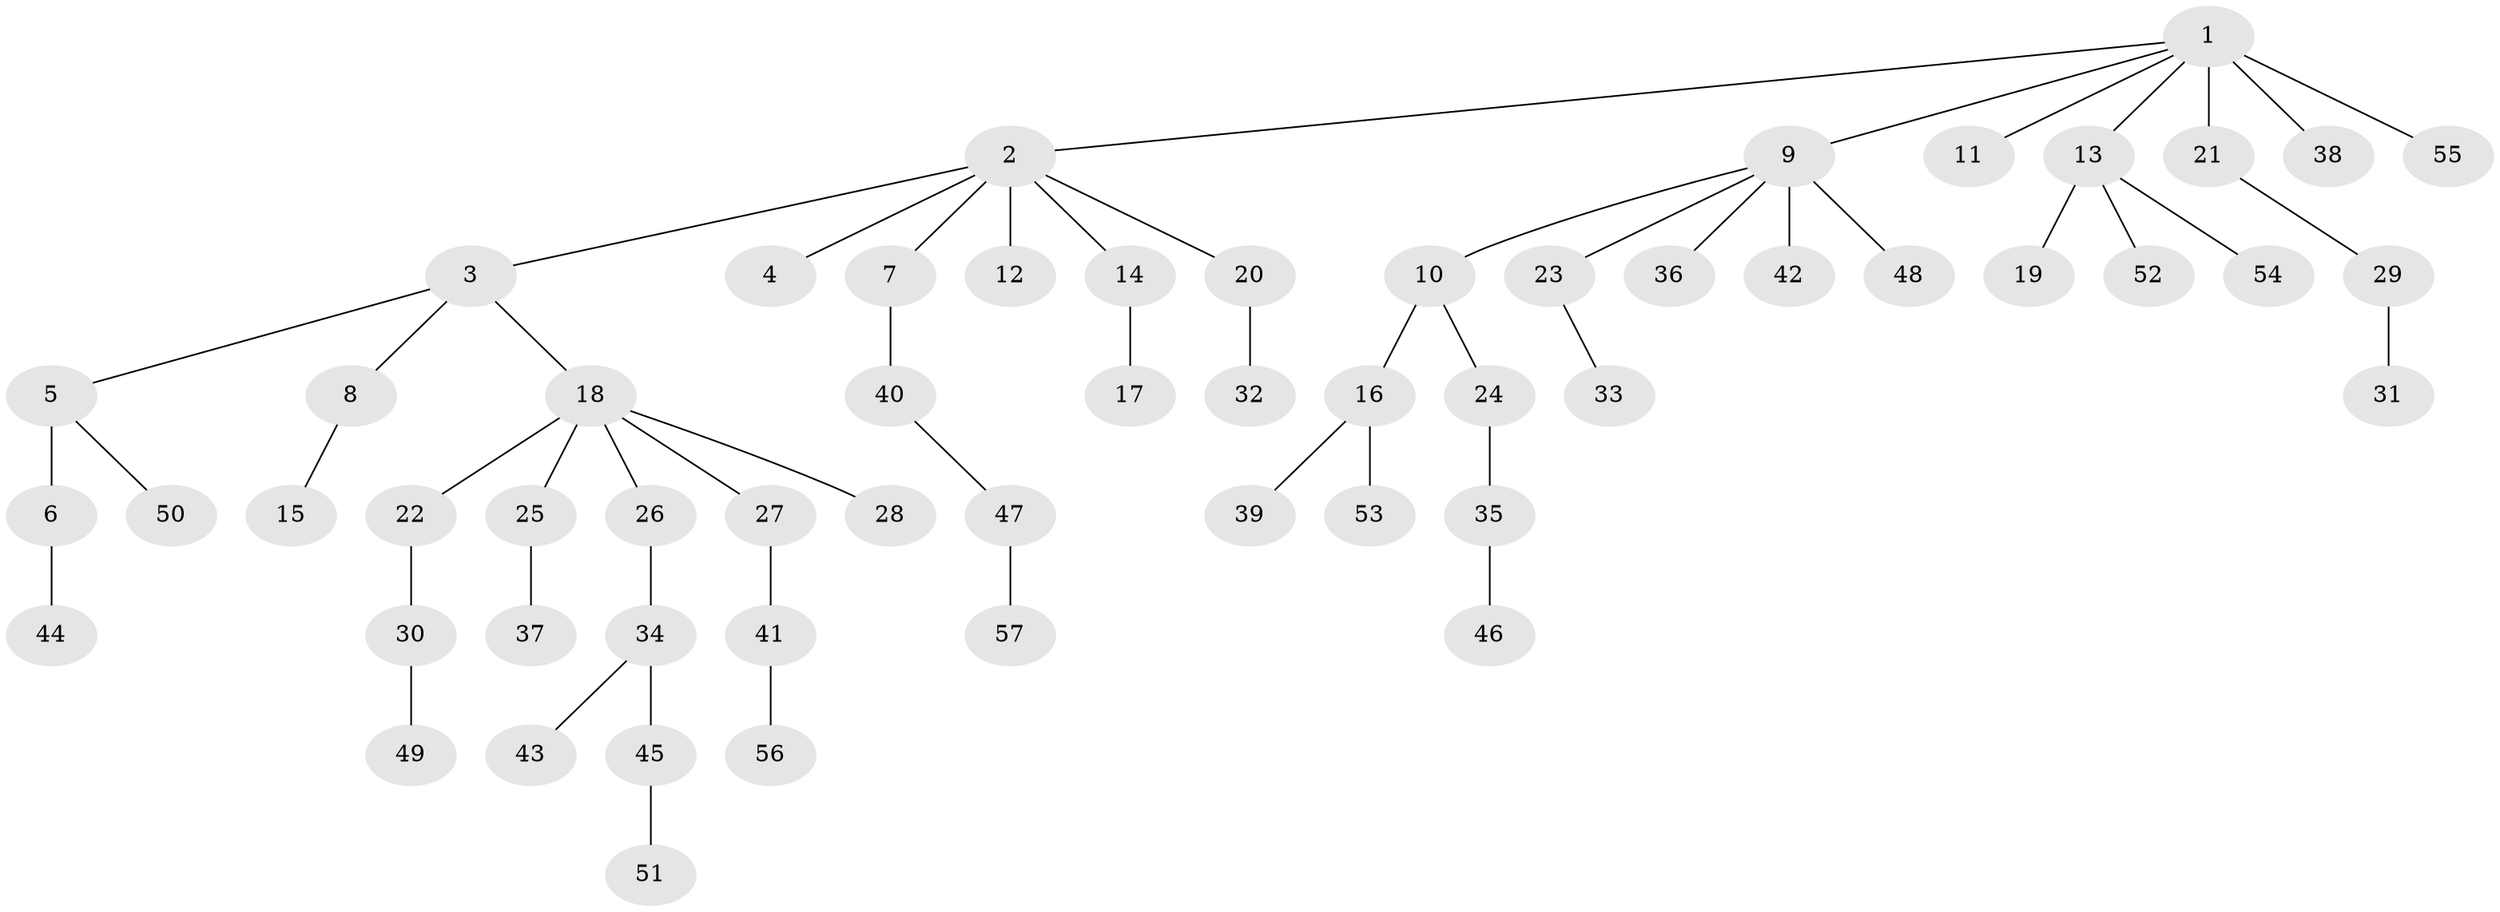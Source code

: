 // original degree distribution, {10: 0.009009009009009009, 8: 0.018018018018018018, 5: 0.018018018018018018, 2: 0.26126126126126126, 6: 0.009009009009009009, 4: 0.07207207207207207, 3: 0.06306306306306306, 7: 0.009009009009009009, 1: 0.5405405405405406}
// Generated by graph-tools (version 1.1) at 2025/36/03/09/25 02:36:48]
// undirected, 57 vertices, 56 edges
graph export_dot {
graph [start="1"]
  node [color=gray90,style=filled];
  1;
  2;
  3;
  4;
  5;
  6;
  7;
  8;
  9;
  10;
  11;
  12;
  13;
  14;
  15;
  16;
  17;
  18;
  19;
  20;
  21;
  22;
  23;
  24;
  25;
  26;
  27;
  28;
  29;
  30;
  31;
  32;
  33;
  34;
  35;
  36;
  37;
  38;
  39;
  40;
  41;
  42;
  43;
  44;
  45;
  46;
  47;
  48;
  49;
  50;
  51;
  52;
  53;
  54;
  55;
  56;
  57;
  1 -- 2 [weight=1.0];
  1 -- 9 [weight=1.0];
  1 -- 11 [weight=1.0];
  1 -- 13 [weight=1.0];
  1 -- 21 [weight=1.0];
  1 -- 38 [weight=1.0];
  1 -- 55 [weight=3.0];
  2 -- 3 [weight=1.0];
  2 -- 4 [weight=1.0];
  2 -- 7 [weight=1.0];
  2 -- 12 [weight=1.0];
  2 -- 14 [weight=1.0];
  2 -- 20 [weight=1.0];
  3 -- 5 [weight=1.0];
  3 -- 8 [weight=1.0];
  3 -- 18 [weight=1.0];
  5 -- 6 [weight=3.0];
  5 -- 50 [weight=1.0];
  6 -- 44 [weight=1.0];
  7 -- 40 [weight=2.0];
  8 -- 15 [weight=1.0];
  9 -- 10 [weight=1.0];
  9 -- 23 [weight=1.0];
  9 -- 36 [weight=1.0];
  9 -- 42 [weight=1.0];
  9 -- 48 [weight=2.0];
  10 -- 16 [weight=1.0];
  10 -- 24 [weight=1.0];
  13 -- 19 [weight=1.0];
  13 -- 52 [weight=1.0];
  13 -- 54 [weight=1.0];
  14 -- 17 [weight=1.0];
  16 -- 39 [weight=1.0];
  16 -- 53 [weight=1.0];
  18 -- 22 [weight=1.0];
  18 -- 25 [weight=1.0];
  18 -- 26 [weight=1.0];
  18 -- 27 [weight=1.0];
  18 -- 28 [weight=1.0];
  20 -- 32 [weight=1.0];
  21 -- 29 [weight=1.0];
  22 -- 30 [weight=1.0];
  23 -- 33 [weight=1.0];
  24 -- 35 [weight=2.0];
  25 -- 37 [weight=2.0];
  26 -- 34 [weight=1.0];
  27 -- 41 [weight=2.0];
  29 -- 31 [weight=2.0];
  30 -- 49 [weight=1.0];
  34 -- 43 [weight=1.0];
  34 -- 45 [weight=1.0];
  35 -- 46 [weight=1.0];
  40 -- 47 [weight=1.0];
  41 -- 56 [weight=1.0];
  45 -- 51 [weight=3.0];
  47 -- 57 [weight=1.0];
}
